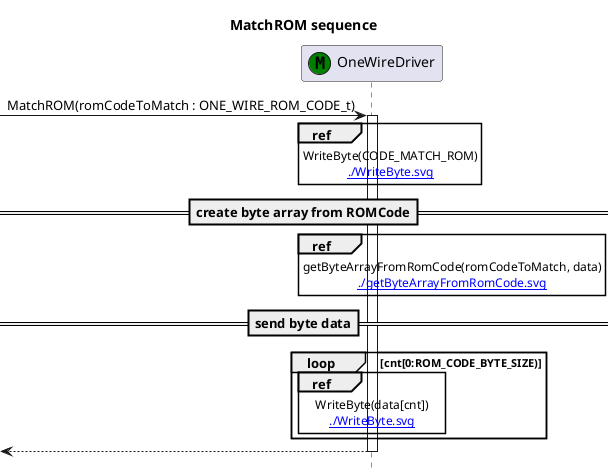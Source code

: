@startuml

hide footbox

title MatchROM sequence

participant "OneWireDriver" as ModuleOneWireDriver<<M,Green>>[[../Class/OneWireDriver.svg]]



-> ModuleOneWireDriver : MatchROM(romCodeToMatch : ONE_WIRE_ROM_CODE_t)
  activate ModuleOneWireDriver

ref over ModuleOneWireDriver
  WriteByte(CODE_MATCH_ROM)
  [[./WriteByte.svg]]
end ref

==create byte array from ROMCode==
ref over ModuleOneWireDriver
  getByteArrayFromRomCode(romCodeToMatch, data)
  [[./getByteArrayFromRomCode.svg]]
end ref

==send byte data==
loop cnt[0:ROM_CODE_BYTE_SIZE)
  ref over ModuleOneWireDriver
    WriteByte(data[cnt])
    [[./WriteByte.svg]]
  end ref
end

<-- ModuleOneWireDriver
  deactivate ModuleOneWireDriver

@enduml
